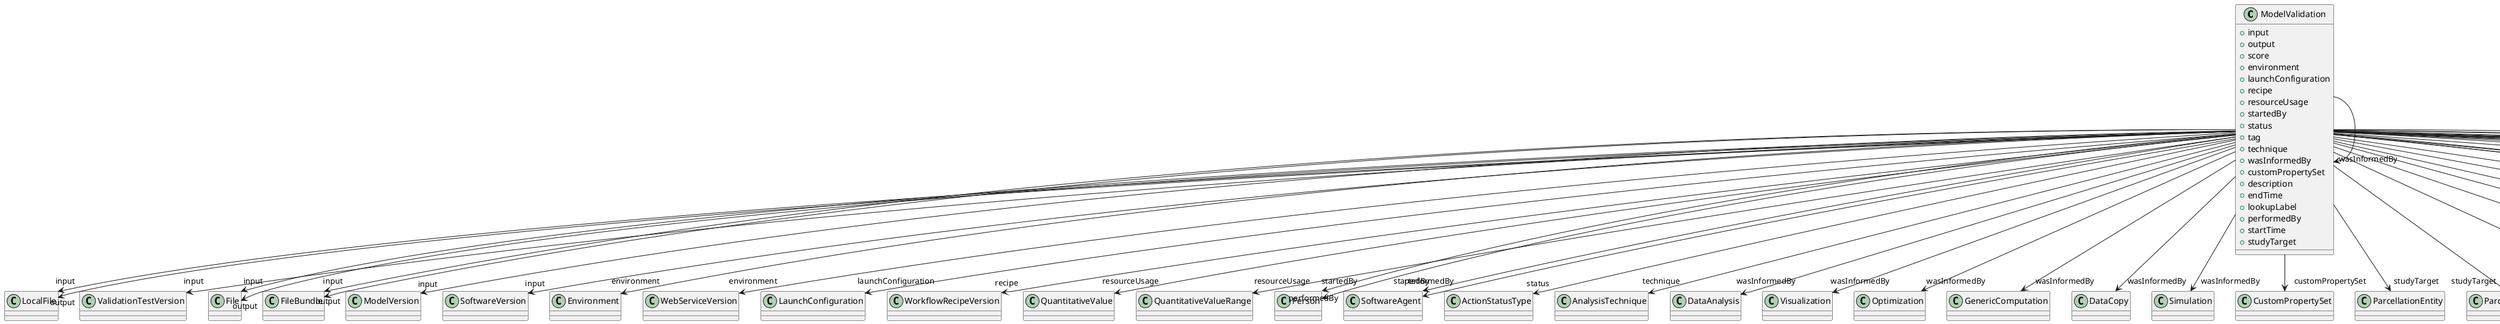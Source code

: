 @startuml
class ModelValidation {
+input
+output
+score
+environment
+launchConfiguration
+recipe
+resourceUsage
+startedBy
+status
+tag
+technique
+wasInformedBy
+customPropertySet
+description
+endTime
+lookupLabel
+performedBy
+startTime
+studyTarget

}
ModelValidation -d-> "input" LocalFile
ModelValidation -d-> "input" ValidationTestVersion
ModelValidation -d-> "input" File
ModelValidation -d-> "input" FileBundle
ModelValidation -d-> "input" ModelVersion
ModelValidation -d-> "input" SoftwareVersion
ModelValidation -d-> "output" LocalFile
ModelValidation -d-> "output" File
ModelValidation -d-> "output" FileBundle
ModelValidation -d-> "environment" Environment
ModelValidation -d-> "environment" WebServiceVersion
ModelValidation -d-> "launchConfiguration" LaunchConfiguration
ModelValidation -d-> "recipe" WorkflowRecipeVersion
ModelValidation -d-> "resourceUsage" QuantitativeValue
ModelValidation -d-> "resourceUsage" QuantitativeValueRange
ModelValidation -d-> "startedBy" Person
ModelValidation -d-> "startedBy" SoftwareAgent
ModelValidation -d-> "status" ActionStatusType
ModelValidation -d-> "technique" AnalysisTechnique
ModelValidation -d-> "wasInformedBy" DataAnalysis
ModelValidation -d-> "wasInformedBy" Visualization
ModelValidation -d-> "wasInformedBy" Optimization
ModelValidation -d-> "wasInformedBy" ModelValidation
ModelValidation -d-> "wasInformedBy" GenericComputation
ModelValidation -d-> "wasInformedBy" DataCopy
ModelValidation -d-> "wasInformedBy" Simulation
ModelValidation -d-> "customPropertySet" CustomPropertySet
ModelValidation -d-> "performedBy" Person
ModelValidation -d-> "performedBy" SoftwareAgent
ModelValidation -d-> "studyTarget" ParcellationEntity
ModelValidation -d-> "studyTarget" ParcellationEntityVersion
ModelValidation -d-> "studyTarget" CustomAnatomicalEntity
ModelValidation -d-> "studyTarget" ElectricalStimulusType
ModelValidation -d-> "studyTarget" OpticalStimulusType
ModelValidation -d-> "studyTarget" VisualStimulusType
ModelValidation -d-> "studyTarget" GeneticStrainType
ModelValidation -d-> "studyTarget" CellCultureType
ModelValidation -d-> "studyTarget" Disease
ModelValidation -d-> "studyTarget" DiseaseModel
ModelValidation -d-> "studyTarget" TactileStimulusType
ModelValidation -d-> "studyTarget" AuditoryStimulusType
ModelValidation -d-> "studyTarget" BreedingType
ModelValidation -d-> "studyTarget" OlfactoryStimulusType
ModelValidation -d-> "studyTarget" MolecularEntity
ModelValidation -d-> "studyTarget" CellType
ModelValidation -d-> "studyTarget" GustatoryStimulusType
ModelValidation -d-> "studyTarget" BiologicalSex
ModelValidation -d-> "studyTarget" UBERONParcellation
ModelValidation -d-> "studyTarget" Organ
ModelValidation -d-> "studyTarget" Handedness
ModelValidation -d-> "studyTarget" OrganismSubstance
ModelValidation -d-> "studyTarget" Species
ModelValidation -d-> "studyTarget" TermSuggestion
ModelValidation -d-> "studyTarget" SubcellularEntity
ModelValidation -d-> "studyTarget" BiologicalOrder
ModelValidation -d-> "studyTarget" OrganismSystem

@enduml